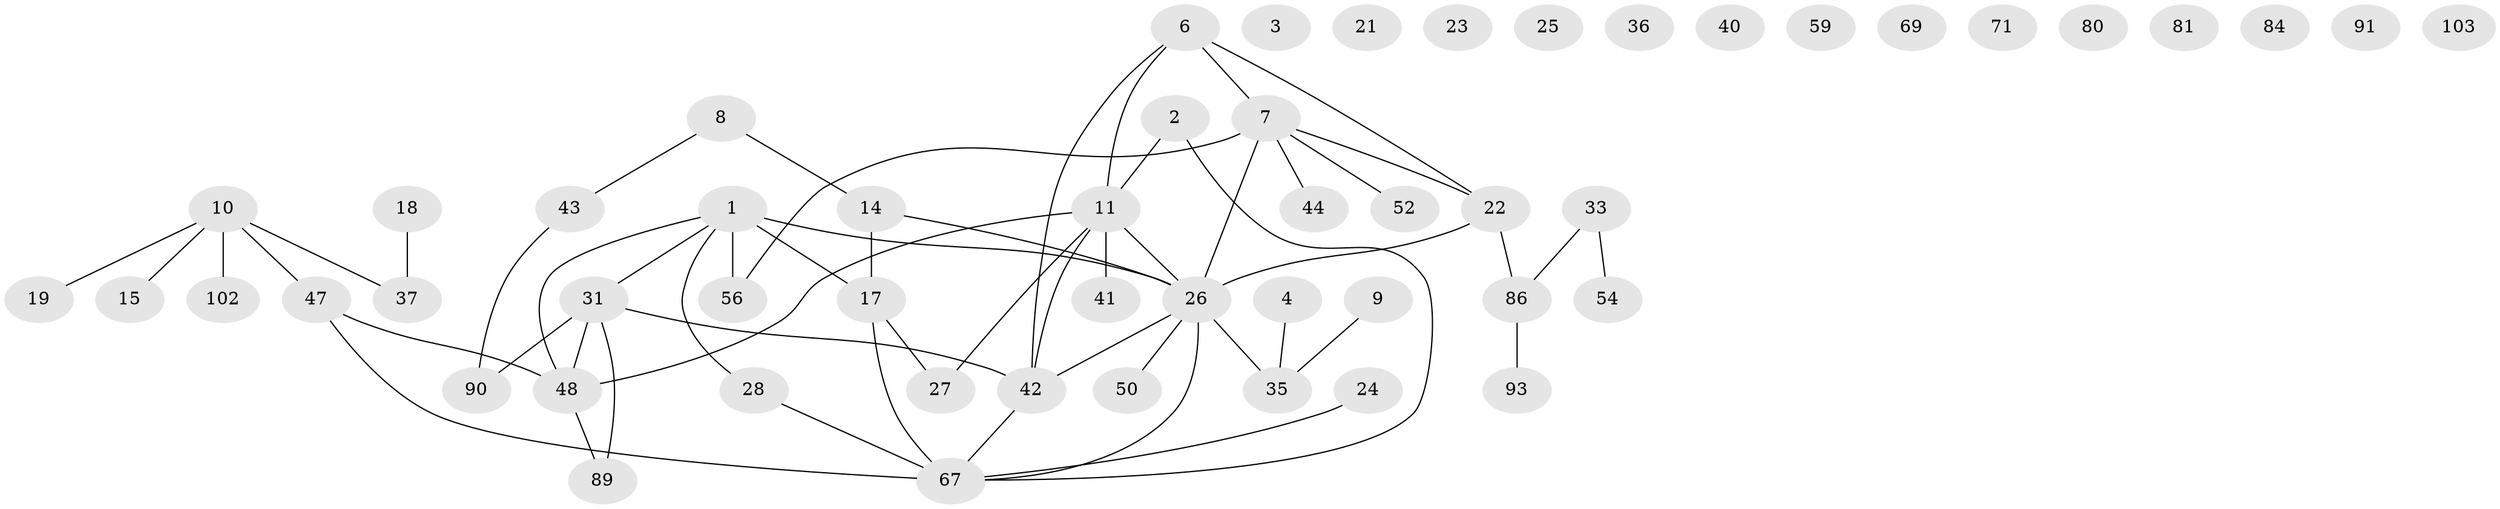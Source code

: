 // original degree distribution, {4: 0.09821428571428571, 2: 0.2857142857142857, 0: 0.09821428571428571, 5: 0.044642857142857144, 1: 0.25, 3: 0.21428571428571427, 7: 0.008928571428571428}
// Generated by graph-tools (version 1.1) at 2025/16/03/04/25 18:16:47]
// undirected, 53 vertices, 56 edges
graph export_dot {
graph [start="1"]
  node [color=gray90,style=filled];
  1 [super="+34+5"];
  2;
  3;
  4 [super="+82"];
  6 [super="+106"];
  7 [super="+29"];
  8 [super="+12"];
  9;
  10 [super="+62+16"];
  11 [super="+46+13"];
  14 [super="+70"];
  15;
  17 [super="+30+74+38"];
  18;
  19 [super="+20"];
  21;
  22 [super="+66"];
  23;
  24 [super="+96+94"];
  25;
  26 [super="+45+105"];
  27;
  28 [super="+78"];
  31 [super="+85+32"];
  33;
  35 [super="+60"];
  36 [super="+61"];
  37 [super="+53"];
  40 [super="+108+87"];
  41 [super="+92"];
  42 [super="+64"];
  43;
  44 [super="+75"];
  47 [super="+109"];
  48 [super="+65+51+68"];
  50;
  52 [super="+95"];
  54 [super="+55"];
  56 [super="+58"];
  59;
  67 [super="+72"];
  69;
  71;
  80;
  81;
  84 [super="+100"];
  86 [super="+99"];
  89 [super="+107"];
  90 [super="+101"];
  91;
  93;
  102;
  103;
  1 -- 31;
  1 -- 26 [weight=2];
  1 -- 48;
  1 -- 28;
  1 -- 17;
  1 -- 56;
  2 -- 11;
  2 -- 67;
  4 -- 35;
  6 -- 42;
  6 -- 7;
  6 -- 11;
  6 -- 22;
  7 -- 52;
  7 -- 26 [weight=2];
  7 -- 22;
  7 -- 44;
  7 -- 56;
  8 -- 43;
  8 -- 14;
  9 -- 35;
  10 -- 47;
  10 -- 102;
  10 -- 15;
  10 -- 19;
  10 -- 37;
  11 -- 27;
  11 -- 26 [weight=2];
  11 -- 41;
  11 -- 42;
  11 -- 48;
  14 -- 26;
  14 -- 17;
  17 -- 27;
  17 -- 67 [weight=2];
  18 -- 37;
  22 -- 86;
  22 -- 26;
  24 -- 67;
  26 -- 35;
  26 -- 67;
  26 -- 50;
  26 -- 42;
  28 -- 67;
  31 -- 89;
  31 -- 90;
  31 -- 42;
  31 -- 48;
  33 -- 54;
  33 -- 86;
  42 -- 67;
  43 -- 90;
  47 -- 48;
  47 -- 67;
  48 -- 89;
  86 -- 93;
}

